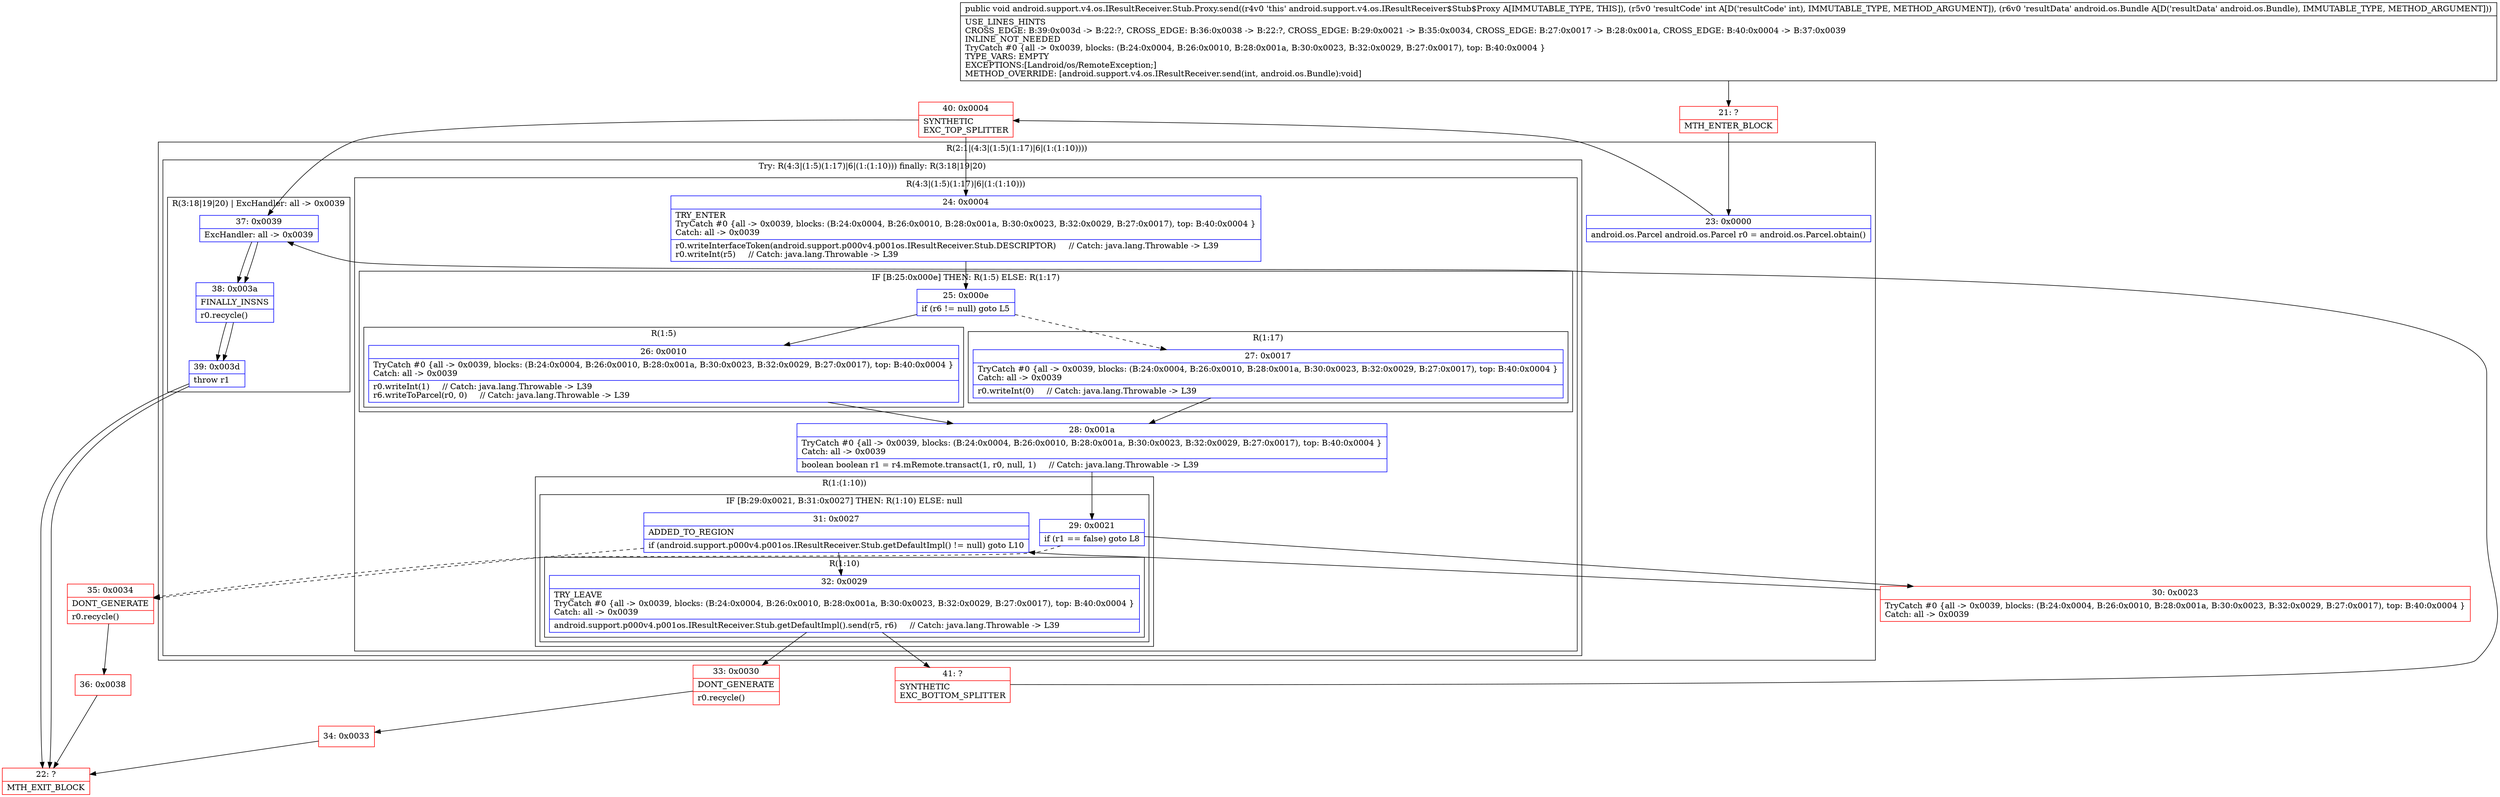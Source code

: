 digraph "CFG forandroid.support.v4.os.IResultReceiver.Stub.Proxy.send(ILandroid\/os\/Bundle;)V" {
subgraph cluster_Region_1760858953 {
label = "R(2:1|(4:3|(1:5)(1:17)|6|(1:(1:10))))";
node [shape=record,color=blue];
Node_23 [shape=record,label="{23\:\ 0x0000|android.os.Parcel android.os.Parcel r0 = android.os.Parcel.obtain()\l}"];
subgraph cluster_TryCatchRegion_1656747719 {
label = "Try: R(4:3|(1:5)(1:17)|6|(1:(1:10))) finally: R(3:18|19|20)";
node [shape=record,color=blue];
subgraph cluster_Region_704598534 {
label = "R(4:3|(1:5)(1:17)|6|(1:(1:10)))";
node [shape=record,color=blue];
Node_24 [shape=record,label="{24\:\ 0x0004|TRY_ENTER\lTryCatch #0 \{all \-\> 0x0039, blocks: (B:24:0x0004, B:26:0x0010, B:28:0x001a, B:30:0x0023, B:32:0x0029, B:27:0x0017), top: B:40:0x0004 \}\lCatch: all \-\> 0x0039\l|r0.writeInterfaceToken(android.support.p000v4.p001os.IResultReceiver.Stub.DESCRIPTOR)     \/\/ Catch: java.lang.Throwable \-\> L39\lr0.writeInt(r5)     \/\/ Catch: java.lang.Throwable \-\> L39\l}"];
subgraph cluster_IfRegion_290293561 {
label = "IF [B:25:0x000e] THEN: R(1:5) ELSE: R(1:17)";
node [shape=record,color=blue];
Node_25 [shape=record,label="{25\:\ 0x000e|if (r6 != null) goto L5\l}"];
subgraph cluster_Region_1778982419 {
label = "R(1:5)";
node [shape=record,color=blue];
Node_26 [shape=record,label="{26\:\ 0x0010|TryCatch #0 \{all \-\> 0x0039, blocks: (B:24:0x0004, B:26:0x0010, B:28:0x001a, B:30:0x0023, B:32:0x0029, B:27:0x0017), top: B:40:0x0004 \}\lCatch: all \-\> 0x0039\l|r0.writeInt(1)     \/\/ Catch: java.lang.Throwable \-\> L39\lr6.writeToParcel(r0, 0)     \/\/ Catch: java.lang.Throwable \-\> L39\l}"];
}
subgraph cluster_Region_1557588784 {
label = "R(1:17)";
node [shape=record,color=blue];
Node_27 [shape=record,label="{27\:\ 0x0017|TryCatch #0 \{all \-\> 0x0039, blocks: (B:24:0x0004, B:26:0x0010, B:28:0x001a, B:30:0x0023, B:32:0x0029, B:27:0x0017), top: B:40:0x0004 \}\lCatch: all \-\> 0x0039\l|r0.writeInt(0)     \/\/ Catch: java.lang.Throwable \-\> L39\l}"];
}
}
Node_28 [shape=record,label="{28\:\ 0x001a|TryCatch #0 \{all \-\> 0x0039, blocks: (B:24:0x0004, B:26:0x0010, B:28:0x001a, B:30:0x0023, B:32:0x0029, B:27:0x0017), top: B:40:0x0004 \}\lCatch: all \-\> 0x0039\l|boolean boolean r1 = r4.mRemote.transact(1, r0, null, 1)     \/\/ Catch: java.lang.Throwable \-\> L39\l}"];
subgraph cluster_Region_1432952731 {
label = "R(1:(1:10))";
node [shape=record,color=blue];
subgraph cluster_IfRegion_1128811090 {
label = "IF [B:29:0x0021, B:31:0x0027] THEN: R(1:10) ELSE: null";
node [shape=record,color=blue];
Node_29 [shape=record,label="{29\:\ 0x0021|if (r1 == false) goto L8\l}"];
Node_31 [shape=record,label="{31\:\ 0x0027|ADDED_TO_REGION\l|if (android.support.p000v4.p001os.IResultReceiver.Stub.getDefaultImpl() != null) goto L10\l}"];
subgraph cluster_Region_1765653706 {
label = "R(1:10)";
node [shape=record,color=blue];
Node_32 [shape=record,label="{32\:\ 0x0029|TRY_LEAVE\lTryCatch #0 \{all \-\> 0x0039, blocks: (B:24:0x0004, B:26:0x0010, B:28:0x001a, B:30:0x0023, B:32:0x0029, B:27:0x0017), top: B:40:0x0004 \}\lCatch: all \-\> 0x0039\l|android.support.p000v4.p001os.IResultReceiver.Stub.getDefaultImpl().send(r5, r6)     \/\/ Catch: java.lang.Throwable \-\> L39\l}"];
}
}
}
}
subgraph cluster_Region_276059448 {
label = "R(3:18|19|20) | ExcHandler: all \-\> 0x0039\l";
node [shape=record,color=blue];
Node_37 [shape=record,label="{37\:\ 0x0039|ExcHandler: all \-\> 0x0039\l}"];
Node_38 [shape=record,label="{38\:\ 0x003a|FINALLY_INSNS\l|r0.recycle()\l}"];
Node_39 [shape=record,label="{39\:\ 0x003d|throw r1\l}"];
}
}
}
subgraph cluster_Region_276059448 {
label = "R(3:18|19|20) | ExcHandler: all \-\> 0x0039\l";
node [shape=record,color=blue];
Node_37 [shape=record,label="{37\:\ 0x0039|ExcHandler: all \-\> 0x0039\l}"];
Node_38 [shape=record,label="{38\:\ 0x003a|FINALLY_INSNS\l|r0.recycle()\l}"];
Node_39 [shape=record,label="{39\:\ 0x003d|throw r1\l}"];
}
Node_21 [shape=record,color=red,label="{21\:\ ?|MTH_ENTER_BLOCK\l}"];
Node_40 [shape=record,color=red,label="{40\:\ 0x0004|SYNTHETIC\lEXC_TOP_SPLITTER\l}"];
Node_30 [shape=record,color=red,label="{30\:\ 0x0023|TryCatch #0 \{all \-\> 0x0039, blocks: (B:24:0x0004, B:26:0x0010, B:28:0x001a, B:30:0x0023, B:32:0x0029, B:27:0x0017), top: B:40:0x0004 \}\lCatch: all \-\> 0x0039\l}"];
Node_33 [shape=record,color=red,label="{33\:\ 0x0030|DONT_GENERATE\l|r0.recycle()\l}"];
Node_34 [shape=record,color=red,label="{34\:\ 0x0033}"];
Node_22 [shape=record,color=red,label="{22\:\ ?|MTH_EXIT_BLOCK\l}"];
Node_41 [shape=record,color=red,label="{41\:\ ?|SYNTHETIC\lEXC_BOTTOM_SPLITTER\l}"];
Node_35 [shape=record,color=red,label="{35\:\ 0x0034|DONT_GENERATE\l|r0.recycle()\l}"];
Node_36 [shape=record,color=red,label="{36\:\ 0x0038}"];
MethodNode[shape=record,label="{public void android.support.v4.os.IResultReceiver.Stub.Proxy.send((r4v0 'this' android.support.v4.os.IResultReceiver$Stub$Proxy A[IMMUTABLE_TYPE, THIS]), (r5v0 'resultCode' int A[D('resultCode' int), IMMUTABLE_TYPE, METHOD_ARGUMENT]), (r6v0 'resultData' android.os.Bundle A[D('resultData' android.os.Bundle), IMMUTABLE_TYPE, METHOD_ARGUMENT]))  | USE_LINES_HINTS\lCROSS_EDGE: B:39:0x003d \-\> B:22:?, CROSS_EDGE: B:36:0x0038 \-\> B:22:?, CROSS_EDGE: B:29:0x0021 \-\> B:35:0x0034, CROSS_EDGE: B:27:0x0017 \-\> B:28:0x001a, CROSS_EDGE: B:40:0x0004 \-\> B:37:0x0039\lINLINE_NOT_NEEDED\lTryCatch #0 \{all \-\> 0x0039, blocks: (B:24:0x0004, B:26:0x0010, B:28:0x001a, B:30:0x0023, B:32:0x0029, B:27:0x0017), top: B:40:0x0004 \}\lTYPE_VARS: EMPTY\lEXCEPTIONS:[Landroid\/os\/RemoteException;]\lMETHOD_OVERRIDE: [android.support.v4.os.IResultReceiver.send(int, android.os.Bundle):void]\l}"];
MethodNode -> Node_21;Node_23 -> Node_40;
Node_24 -> Node_25;
Node_25 -> Node_26;
Node_25 -> Node_27[style=dashed];
Node_26 -> Node_28;
Node_27 -> Node_28;
Node_28 -> Node_29;
Node_29 -> Node_30;
Node_29 -> Node_35[style=dashed];
Node_31 -> Node_32;
Node_31 -> Node_35[style=dashed];
Node_32 -> Node_33;
Node_32 -> Node_41;
Node_37 -> Node_38;
Node_38 -> Node_39;
Node_39 -> Node_22;
Node_37 -> Node_38;
Node_38 -> Node_39;
Node_39 -> Node_22;
Node_21 -> Node_23;
Node_40 -> Node_24;
Node_40 -> Node_37;
Node_30 -> Node_31;
Node_33 -> Node_34;
Node_34 -> Node_22;
Node_41 -> Node_37;
Node_35 -> Node_36;
Node_36 -> Node_22;
}

